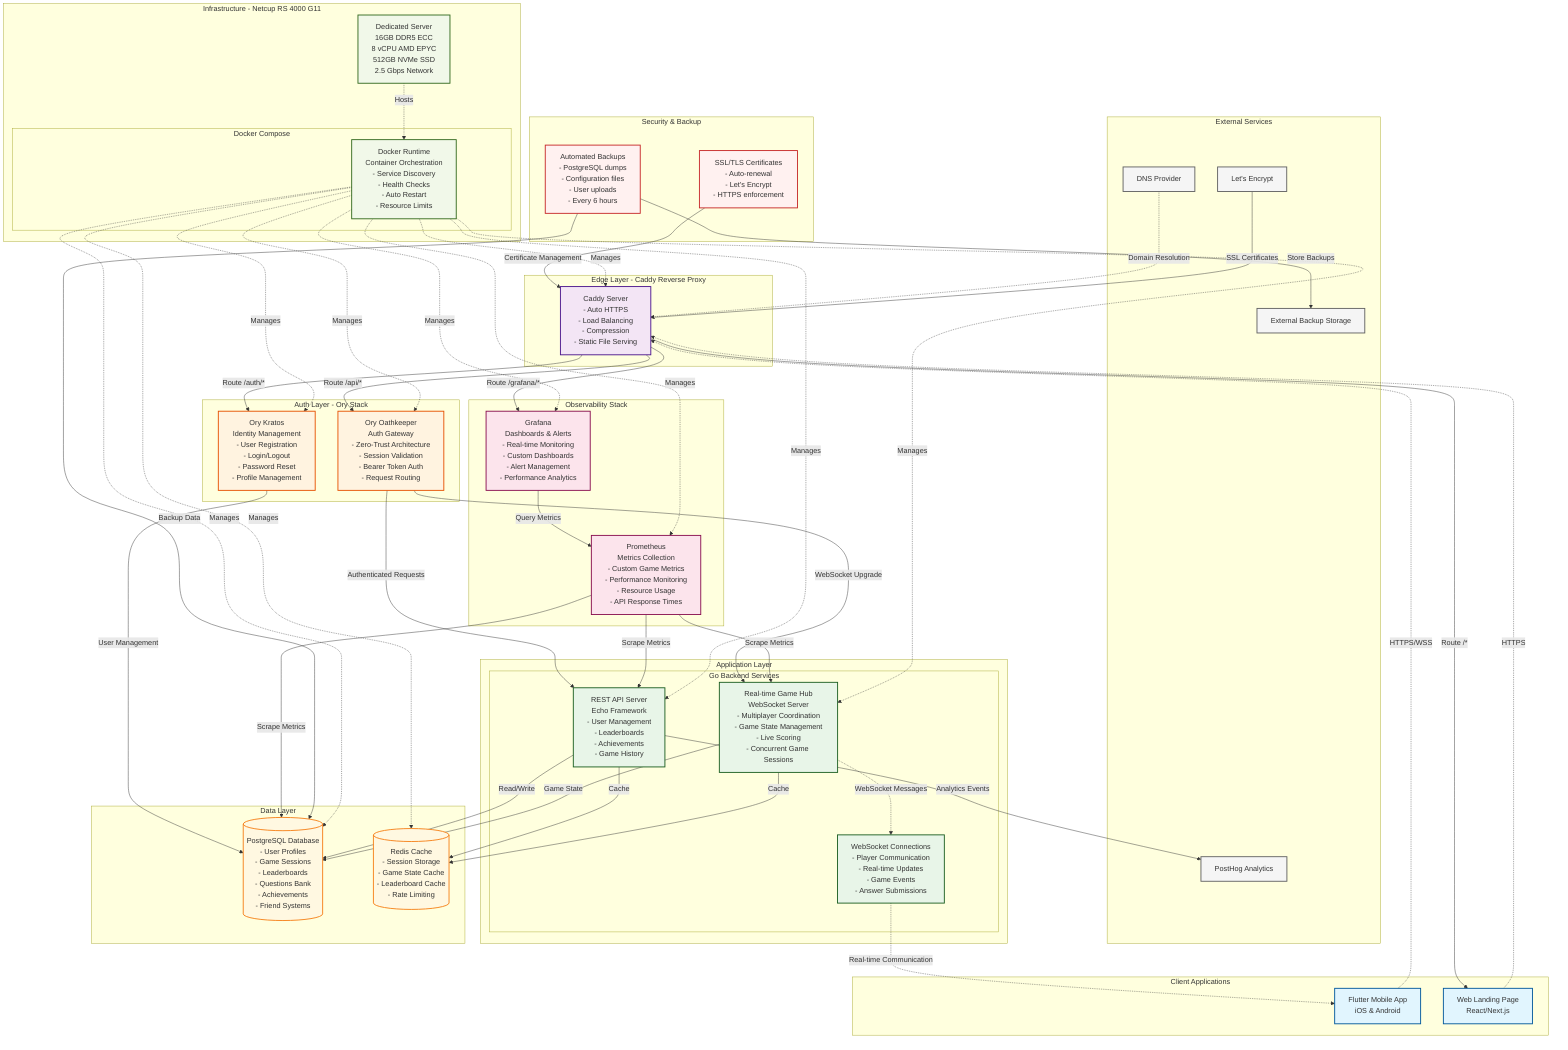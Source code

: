 graph TB
    %% External Services
    subgraph "External Services"
        DNS[DNS Provider]
        LE[Let's Encrypt]
        PH[PostHog Analytics]
        EXT_BACKUP[External Backup Storage]
    end

    %% Client Applications
    subgraph "Client Applications"
        FLUTTER[Flutter Mobile App<br/>iOS & Android]
        WEB[Web Landing Page<br/>React/Next.js]
    end

    %% Edge Layer
    subgraph "Edge Layer - Caddy Reverse Proxy"
        CADDY[Caddy Server<br/>- Auto HTTPS<br/>- Load Balancing<br/>- Compression<br/>- Static File Serving]
    end

    %% Authentication & Authorization Layer
    subgraph "Auth Layer - Ory Stack"
        KRATOS[Ory Kratos<br/>Identity Management<br/>- User Registration<br/>- Login/Logout<br/>- Password Reset<br/>- Profile Management]
        OATHKEEPER[Ory Oathkeeper<br/>Auth Gateway<br/>- Zero-Trust Architecture<br/>- Session Validation<br/>- Bearer Token Auth<br/>- Request Routing]
    end

    %% Application Services
    subgraph "Application Layer"
        subgraph "Go Backend Services"
            API[REST API Server<br/>Echo Framework<br/>- User Management<br/>- Leaderboards<br/>- Achievements<br/>- Game History]
            
            GAME_HUB[Real-time Game Hub<br/>WebSocket Server<br/>- Multiplayer Coordination<br/>- Game State Management<br/>- Live Scoring<br/>- Concurrent Game Sessions]
            
            WEBSOCKET[WebSocket Connections<br/>- Player Communication<br/>- Real-time Updates<br/>- Game Events<br/>- Answer Submissions]
        end
    end

    %% Data Layer
    subgraph "Data Layer"
        POSTGRES[(PostgreSQL Database<br/>- User Profiles<br/>- Game Sessions<br/>- Leaderboards<br/>- Questions Bank<br/>- Achievements<br/>- Friend Systems)]
        
        REDIS[(Redis Cache<br/>- Session Storage<br/>- Game State Cache<br/>- Leaderboard Cache<br/>- Rate Limiting)]
    end

    %% Monitoring & Analytics
    subgraph "Observability Stack"
        PROMETHEUS[Prometheus<br/>Metrics Collection<br/>- Custom Game Metrics<br/>- Performance Monitoring<br/>- Resource Usage<br/>- API Response Times]
        
        GRAFANA[Grafana<br/>Dashboards & Alerts<br/>- Real-time Monitoring<br/>- Custom Dashboards<br/>- Alert Management<br/>- Performance Analytics]
    end

    %% Infrastructure
    subgraph "Infrastructure - Netcup RS 4000 G11"
        subgraph "Docker Compose"
            DOCKER[Docker Runtime<br/>Container Orchestration<br/>- Service Discovery<br/>- Health Checks<br/>- Auto Restart<br/>- Resource Limits]
        end
        
        SERVER[Dedicated Server<br/>16GB DDR5 ECC<br/>8 vCPU AMD EPYC<br/>512GB NVMe SSD<br/>2.5 Gbps Network]
    end

    %% Backup & Security
    subgraph "Security & Backup"
        BACKUP[Automated Backups<br/>- PostgreSQL dumps<br/>- Configuration files<br/>- User uploads<br/>- Every 6 hours]
        
        SSL[SSL/TLS Certificates<br/>- Auto-renewal<br/>- Let's Encrypt<br/>- HTTPS enforcement]
    end

    %% Connection flows
    FLUTTER -.->|HTTPS/WSS| CADDY
    WEB -.->|HTTPS| CADDY
    DNS -.->|Domain Resolution| CADDY
    
    CADDY -->|Route /api/*| OATHKEEPER
    CADDY -->|Route /auth/*| KRATOS
    CADDY -->|Route /grafana/*| GRAFANA
    CADDY -->|Route /*| WEB
    
    OATHKEEPER -->|Authenticated Requests| API
    OATHKEEPER -->|WebSocket Upgrade| GAME_HUB
    KRATOS -->|User Management| POSTGRES
    
    API -->|Read/Write| POSTGRES
    API -->|Cache| REDIS
    API -->|Analytics Events| PH
    
    GAME_HUB -->|Game State| POSTGRES
    GAME_HUB -->|Cache| REDIS
    GAME_HUB -.->|WebSocket Messages| WEBSOCKET
    
    WEBSOCKET -.->|Real-time Communication| FLUTTER
    
    PROMETHEUS -->|Scrape Metrics| API
    PROMETHEUS -->|Scrape Metrics| GAME_HUB
    PROMETHEUS -->|Scrape Metrics| POSTGRES
    GRAFANA -->|Query Metrics| PROMETHEUS
    
    BACKUP -->|Backup Data| POSTGRES
    BACKUP -->|Store Backups| EXT_BACKUP
    
    LE -->|SSL Certificates| CADDY
    SSL -->|Certificate Management| CADDY
    
    %% All services run in Docker
    DOCKER -.->|Manages| KRATOS
    DOCKER -.->|Manages| OATHKEEPER
    DOCKER -.->|Manages| API
    DOCKER -.->|Manages| GAME_HUB
    DOCKER -.->|Manages| POSTGRES
    DOCKER -.->|Manages| REDIS
    DOCKER -.->|Manages| PROMETHEUS
    DOCKER -.->|Manages| GRAFANA
    DOCKER -.->|Manages| CADDY
    
    SERVER -.->|Hosts| DOCKER

    %% Styling
    classDef client fill:#e1f5fe,stroke:#01579b,stroke-width:2px
    classDef edge fill:#f3e5f5,stroke:#4a148c,stroke-width:2px
    classDef auth fill:#fff3e0,stroke:#e65100,stroke-width:2px
    classDef app fill:#e8f5e8,stroke:#1b5e20,stroke-width:2px
    classDef data fill:#fff8e1,stroke:#f57f17,stroke-width:2px
    classDef monitor fill:#fce4ec,stroke:#880e4f,stroke-width:2px
    classDef infra fill:#f1f8e9,stroke:#33691e,stroke-width:2px
    classDef external fill:#f5f5f5,stroke:#616161,stroke-width:2px
    classDef security fill:#fff1f0,stroke:#c62828,stroke-width:2px

    class FLUTTER,WEB client
    class CADDY edge
    class KRATOS,OATHKEEPER auth
    class API,GAME_HUB,WEBSOCKET app
    class POSTGRES,REDIS data
    class PROMETHEUS,GRAFANA monitor
    class DOCKER,SERVER infra
    class DNS,LE,PH,EXT_BACKUP external
    class BACKUP,SSL security